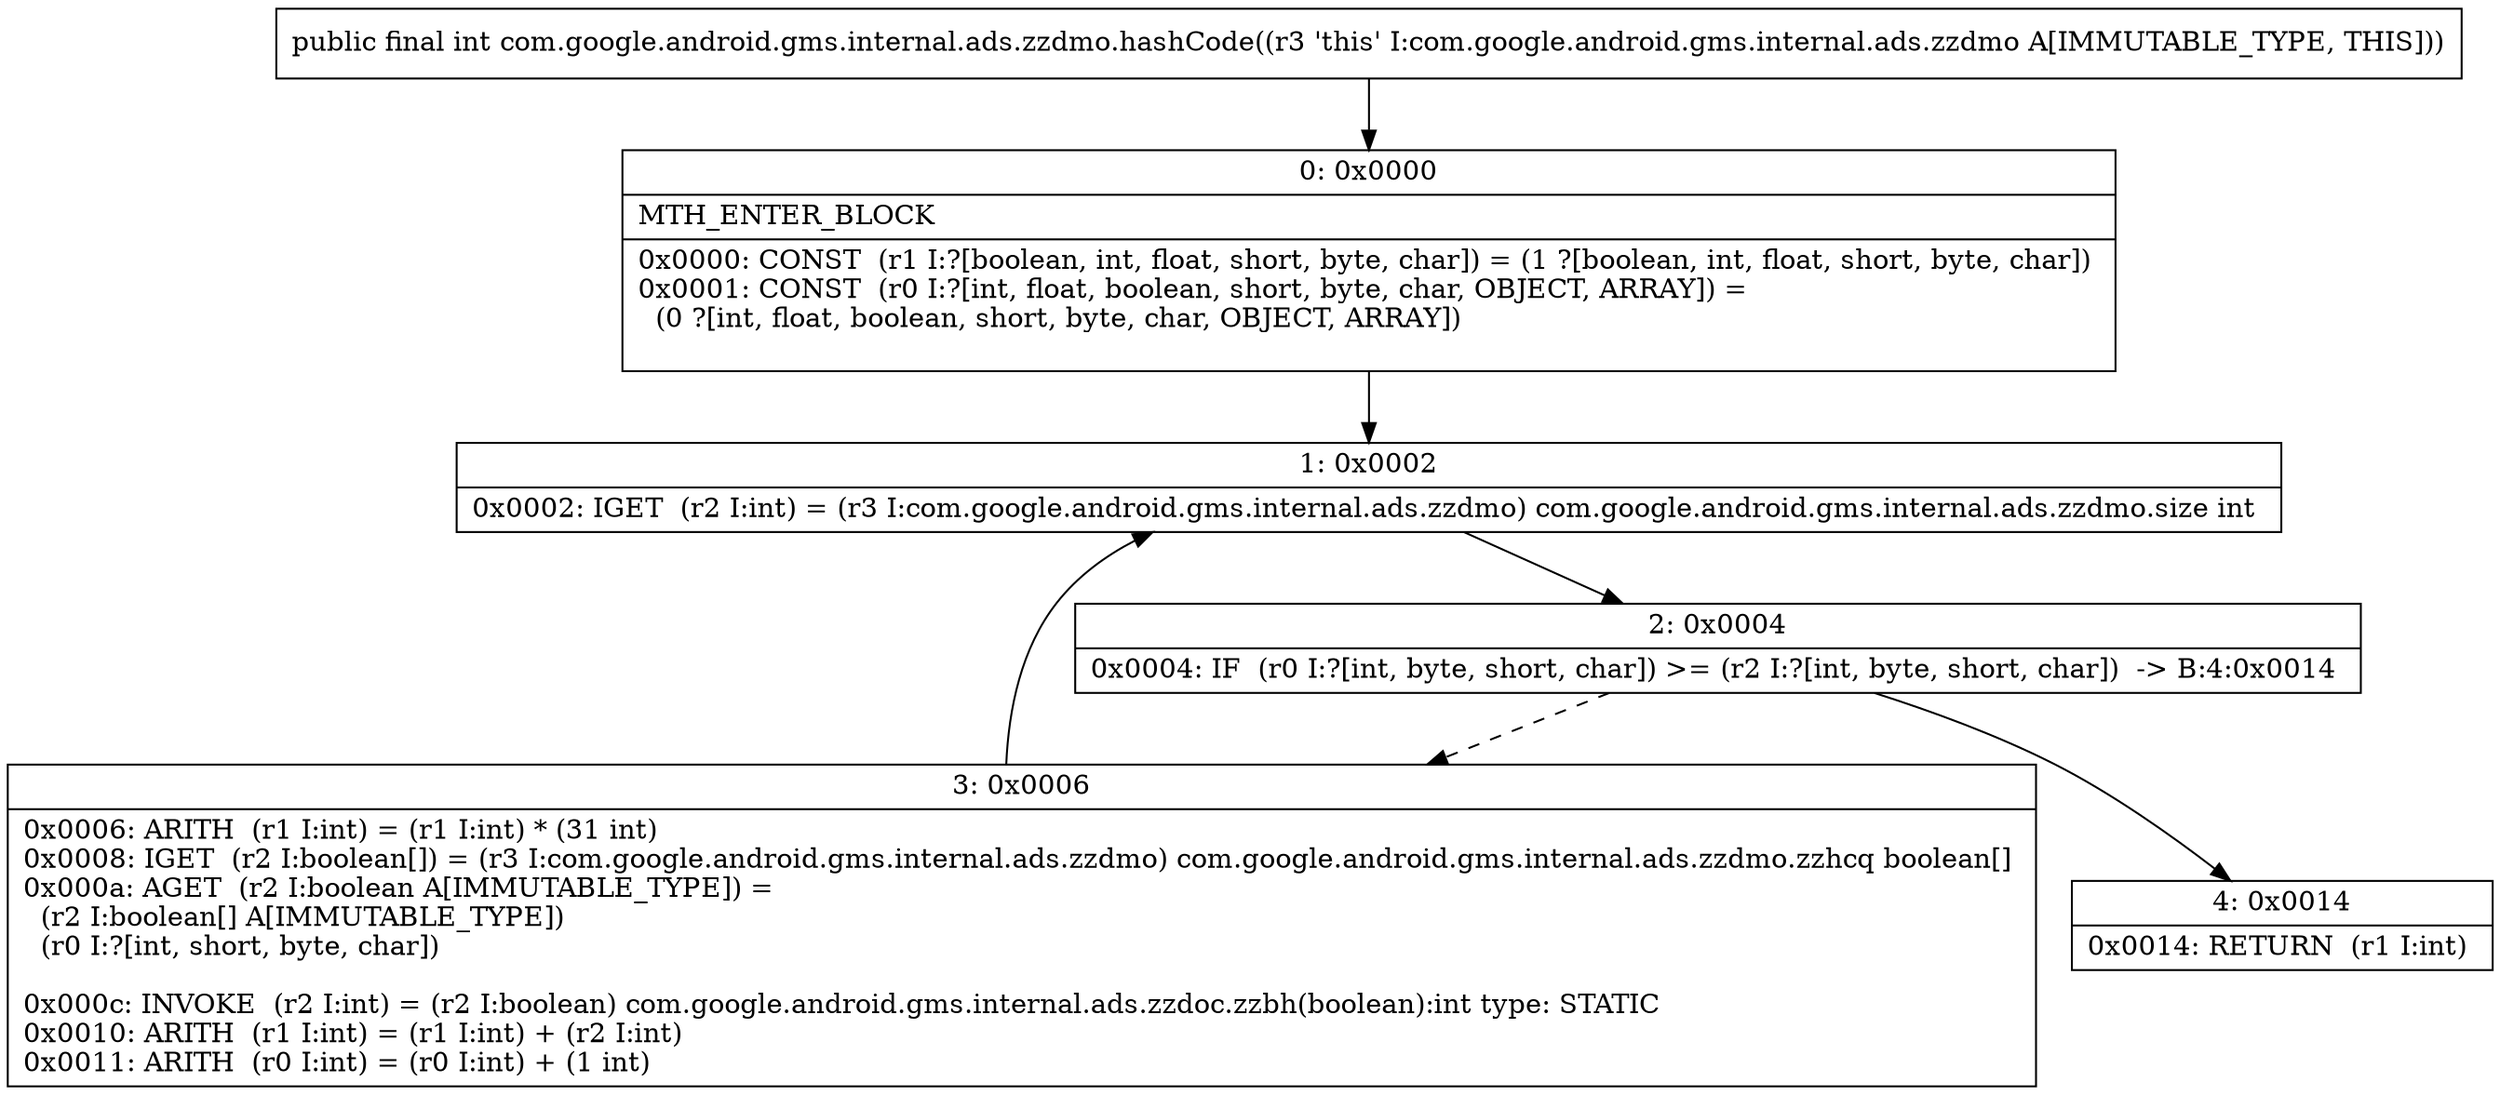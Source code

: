 digraph "CFG forcom.google.android.gms.internal.ads.zzdmo.hashCode()I" {
Node_0 [shape=record,label="{0\:\ 0x0000|MTH_ENTER_BLOCK\l|0x0000: CONST  (r1 I:?[boolean, int, float, short, byte, char]) = (1 ?[boolean, int, float, short, byte, char]) \l0x0001: CONST  (r0 I:?[int, float, boolean, short, byte, char, OBJECT, ARRAY]) = \l  (0 ?[int, float, boolean, short, byte, char, OBJECT, ARRAY])\l \l}"];
Node_1 [shape=record,label="{1\:\ 0x0002|0x0002: IGET  (r2 I:int) = (r3 I:com.google.android.gms.internal.ads.zzdmo) com.google.android.gms.internal.ads.zzdmo.size int \l}"];
Node_2 [shape=record,label="{2\:\ 0x0004|0x0004: IF  (r0 I:?[int, byte, short, char]) \>= (r2 I:?[int, byte, short, char])  \-\> B:4:0x0014 \l}"];
Node_3 [shape=record,label="{3\:\ 0x0006|0x0006: ARITH  (r1 I:int) = (r1 I:int) * (31 int) \l0x0008: IGET  (r2 I:boolean[]) = (r3 I:com.google.android.gms.internal.ads.zzdmo) com.google.android.gms.internal.ads.zzdmo.zzhcq boolean[] \l0x000a: AGET  (r2 I:boolean A[IMMUTABLE_TYPE]) = \l  (r2 I:boolean[] A[IMMUTABLE_TYPE])\l  (r0 I:?[int, short, byte, char])\l \l0x000c: INVOKE  (r2 I:int) = (r2 I:boolean) com.google.android.gms.internal.ads.zzdoc.zzbh(boolean):int type: STATIC \l0x0010: ARITH  (r1 I:int) = (r1 I:int) + (r2 I:int) \l0x0011: ARITH  (r0 I:int) = (r0 I:int) + (1 int) \l}"];
Node_4 [shape=record,label="{4\:\ 0x0014|0x0014: RETURN  (r1 I:int) \l}"];
MethodNode[shape=record,label="{public final int com.google.android.gms.internal.ads.zzdmo.hashCode((r3 'this' I:com.google.android.gms.internal.ads.zzdmo A[IMMUTABLE_TYPE, THIS])) }"];
MethodNode -> Node_0;
Node_0 -> Node_1;
Node_1 -> Node_2;
Node_2 -> Node_3[style=dashed];
Node_2 -> Node_4;
Node_3 -> Node_1;
}

